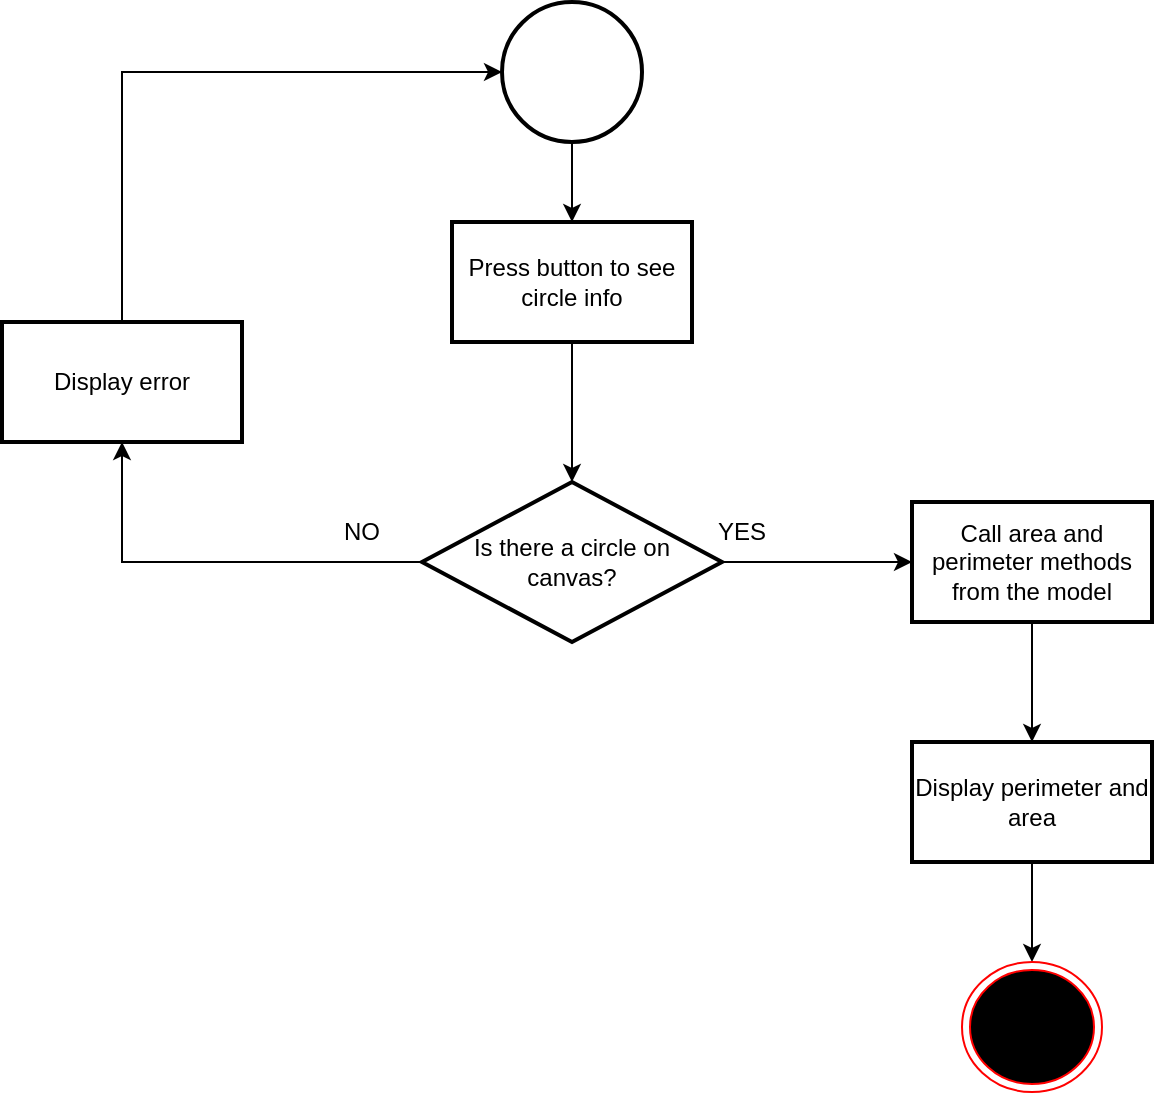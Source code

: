 <mxfile version="21.3.2" type="device">
  <diagram name="Page-1" id="AMG5mT7RFaIq-HXEYkwW">
    <mxGraphModel dx="794" dy="430" grid="1" gridSize="10" guides="1" tooltips="1" connect="1" arrows="1" fold="1" page="1" pageScale="1" pageWidth="827" pageHeight="1169" math="0" shadow="0">
      <root>
        <mxCell id="0" />
        <mxCell id="1" parent="0" />
        <mxCell id="514MyWsgDqZ5WKtEBquX-3" value="" style="edgeStyle=orthogonalEdgeStyle;rounded=0;orthogonalLoop=1;jettySize=auto;html=1;" parent="1" source="514MyWsgDqZ5WKtEBquX-1" target="514MyWsgDqZ5WKtEBquX-2" edge="1">
          <mxGeometry relative="1" as="geometry" />
        </mxCell>
        <mxCell id="514MyWsgDqZ5WKtEBquX-1" value="" style="strokeWidth=2;html=1;shape=mxgraph.flowchart.start_2;whiteSpace=wrap;" parent="1" vertex="1">
          <mxGeometry x="330" y="20" width="70" height="70" as="geometry" />
        </mxCell>
        <mxCell id="514MyWsgDqZ5WKtEBquX-5" value="" style="edgeStyle=orthogonalEdgeStyle;rounded=0;orthogonalLoop=1;jettySize=auto;html=1;" parent="1" source="514MyWsgDqZ5WKtEBquX-2" target="514MyWsgDqZ5WKtEBquX-4" edge="1">
          <mxGeometry relative="1" as="geometry" />
        </mxCell>
        <mxCell id="514MyWsgDqZ5WKtEBquX-2" value="Press button to see circle info" style="whiteSpace=wrap;html=1;strokeWidth=2;" parent="1" vertex="1">
          <mxGeometry x="305" y="130" width="120" height="60" as="geometry" />
        </mxCell>
        <mxCell id="514MyWsgDqZ5WKtEBquX-7" value="" style="edgeStyle=orthogonalEdgeStyle;rounded=0;orthogonalLoop=1;jettySize=auto;html=1;" parent="1" source="514MyWsgDqZ5WKtEBquX-4" target="514MyWsgDqZ5WKtEBquX-6" edge="1">
          <mxGeometry relative="1" as="geometry" />
        </mxCell>
        <mxCell id="YNi2umlObkcQ9FIrg8qZ-2" value="" style="edgeStyle=orthogonalEdgeStyle;rounded=0;orthogonalLoop=1;jettySize=auto;html=1;" edge="1" parent="1" source="514MyWsgDqZ5WKtEBquX-4" target="YNi2umlObkcQ9FIrg8qZ-1">
          <mxGeometry relative="1" as="geometry" />
        </mxCell>
        <mxCell id="514MyWsgDqZ5WKtEBquX-4" value="Is there a circle on &lt;br&gt;canvas?" style="rhombus;whiteSpace=wrap;html=1;strokeWidth=2;" parent="1" vertex="1">
          <mxGeometry x="290" y="260" width="150" height="80" as="geometry" />
        </mxCell>
        <mxCell id="514MyWsgDqZ5WKtEBquX-8" style="edgeStyle=orthogonalEdgeStyle;rounded=0;orthogonalLoop=1;jettySize=auto;html=1;entryX=0;entryY=0.5;entryDx=0;entryDy=0;entryPerimeter=0;" parent="1" source="514MyWsgDqZ5WKtEBquX-6" target="514MyWsgDqZ5WKtEBquX-1" edge="1">
          <mxGeometry relative="1" as="geometry">
            <Array as="points">
              <mxPoint x="140" y="55" />
            </Array>
          </mxGeometry>
        </mxCell>
        <mxCell id="514MyWsgDqZ5WKtEBquX-6" value="Display error" style="whiteSpace=wrap;html=1;strokeWidth=2;" parent="1" vertex="1">
          <mxGeometry x="80" y="180" width="120" height="60" as="geometry" />
        </mxCell>
        <mxCell id="514MyWsgDqZ5WKtEBquX-9" value="NO" style="text;html=1;strokeColor=none;fillColor=none;align=center;verticalAlign=middle;whiteSpace=wrap;rounded=0;" parent="1" vertex="1">
          <mxGeometry x="230" y="270" width="60" height="30" as="geometry" />
        </mxCell>
        <mxCell id="514MyWsgDqZ5WKtEBquX-12" style="edgeStyle=orthogonalEdgeStyle;rounded=0;orthogonalLoop=1;jettySize=auto;html=1;" parent="1" source="514MyWsgDqZ5WKtEBquX-10" target="514MyWsgDqZ5WKtEBquX-13" edge="1">
          <mxGeometry relative="1" as="geometry">
            <mxPoint x="595" y="410" as="targetPoint" />
          </mxGeometry>
        </mxCell>
        <mxCell id="514MyWsgDqZ5WKtEBquX-10" value="Display perimeter and area" style="whiteSpace=wrap;html=1;strokeWidth=2;" parent="1" vertex="1">
          <mxGeometry x="535" y="390" width="120" height="60" as="geometry" />
        </mxCell>
        <mxCell id="514MyWsgDqZ5WKtEBquX-13" value="" style="ellipse;html=1;shape=endState;fillColor=#000000;strokeColor=#ff0000;" parent="1" vertex="1">
          <mxGeometry x="560" y="500" width="70" height="65" as="geometry" />
        </mxCell>
        <mxCell id="YNi2umlObkcQ9FIrg8qZ-3" style="edgeStyle=orthogonalEdgeStyle;rounded=0;orthogonalLoop=1;jettySize=auto;html=1;entryX=0.5;entryY=0;entryDx=0;entryDy=0;" edge="1" parent="1" source="YNi2umlObkcQ9FIrg8qZ-1" target="514MyWsgDqZ5WKtEBquX-10">
          <mxGeometry relative="1" as="geometry" />
        </mxCell>
        <mxCell id="YNi2umlObkcQ9FIrg8qZ-1" value="Call area and perimeter methods from the model" style="whiteSpace=wrap;html=1;strokeWidth=2;" vertex="1" parent="1">
          <mxGeometry x="535" y="270" width="120" height="60" as="geometry" />
        </mxCell>
        <mxCell id="YNi2umlObkcQ9FIrg8qZ-4" value="YES" style="text;html=1;strokeColor=none;fillColor=none;align=center;verticalAlign=middle;whiteSpace=wrap;rounded=0;" vertex="1" parent="1">
          <mxGeometry x="420" y="270" width="60" height="30" as="geometry" />
        </mxCell>
      </root>
    </mxGraphModel>
  </diagram>
</mxfile>
